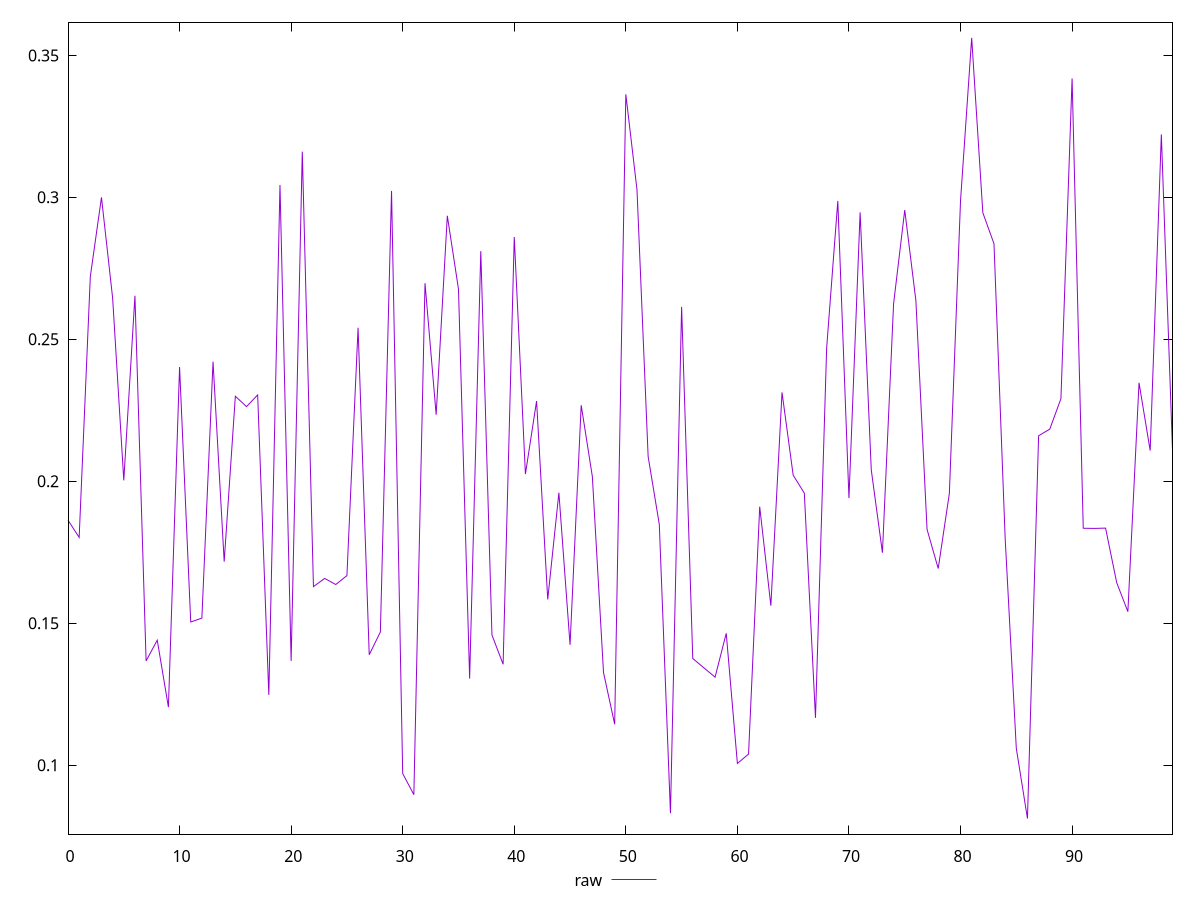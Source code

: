 reset

$raw <<EOF
0 0.1863167807424289
1 0.18023838244825202
2 0.2721148442735286
3 0.3000002758387139
4 0.26455928810996143
5 0.20032150580668467
6 0.26535523168444913
7 0.13674371625074053
8 0.1440505245034827
9 0.12045475926894995
10 0.24024436872571747
11 0.15046176459387256
12 0.151817312862162
13 0.24212646869731877
14 0.1717088590653502
15 0.22995008978691772
16 0.22629966076668973
17 0.23040634008692443
18 0.12476710632364657
19 0.3043841674403338
20 0.1367296315248171
21 0.3160906729822674
22 0.16290732028598642
23 0.1657923847534395
24 0.1636507293962064
25 0.16678851936147485
26 0.2540779372611713
27 0.13892678620626756
28 0.1469338654235486
29 0.30227205442920135
30 0.09706880872671529
31 0.08964389512638916
32 0.2697739261232548
33 0.22344577961953452
34 0.2935083691895146
35 0.26769593614844434
36 0.13052212135404742
37 0.2810601368799702
38 0.14589207298926044
39 0.1355511404926171
40 0.28603199902022924
41 0.20254322351844445
42 0.2282658854235898
43 0.15839381152699136
44 0.1959780149761826
45 0.14241040792803975
46 0.22679017283435626
47 0.20164883892572238
48 0.13263512709360215
49 0.11442746218718346
50 0.33628555001853466
51 0.3027125940899777
52 0.20871514138358968
53 0.18485179118059325
54 0.08308433292117554
55 0.2614315660227081
56 0.1376004605195214
57 0.13429086295311207
58 0.13101985321113818
59 0.14645726694834943
60 0.10063308159607344
61 0.10393131865935859
62 0.1910457344739125
63 0.15618445727650068
64 0.23130632864766487
65 0.2021587741172609
66 0.19582868254545413
67 0.11669085239754555
68 0.2469300725653625
69 0.29872461138130957
70 0.19407748938305602
71 0.2947186435436689
72 0.20401669570139108
73 0.17484247387892615
74 0.2625151754147978
75 0.29552065706576336
76 0.26360737576034576
77 0.18306546990573938
78 0.16928566726129934
79 0.19576190975590532
80 0.29876580993452745
81 0.35615926571629913
82 0.2945809542781758
83 0.2836663748668491
84 0.18009413265121027
85 0.10594377867206123
86 0.08123592585952022
87 0.21604611782663885
88 0.2183740955905875
89 0.22910674366738626
90 0.3418785917702948
91 0.18346333879342794
92 0.18341161897025807
93 0.18351251856042075
94 0.16430161056142484
95 0.15408454803951516
96 0.2346978281159109
97 0.21082224782063277
98 0.3221810486341212
99 0.2108737769738524
EOF

set key outside below
set xrange [0:99]
set yrange [0.07573745906238465:0.3616577325134347]
set trange [0.07573745906238465:0.3616577325134347]
set terminal svg size 640, 500 enhanced background rgb 'white'
set output "report_00013_2021-02-09T12-04-24.940Z/meta/pScore/samples/pages/raw/values.svg"

plot $raw title "raw" with line

reset
